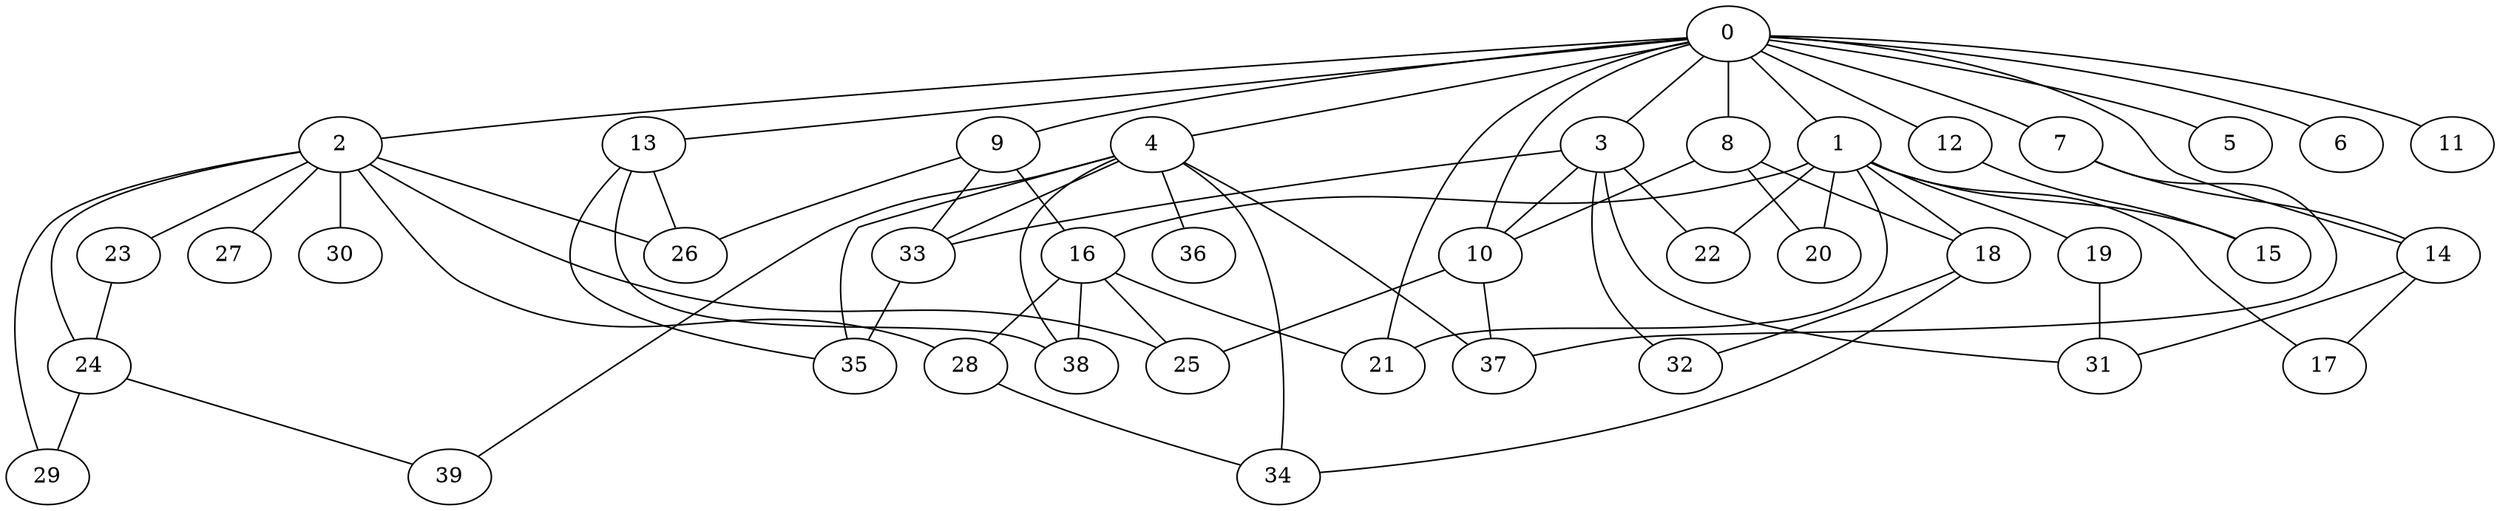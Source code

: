 
graph graphname {
    0 -- 1
0 -- 2
0 -- 3
0 -- 4
0 -- 5
0 -- 6
0 -- 7
0 -- 8
0 -- 9
0 -- 10
0 -- 11
0 -- 12
0 -- 13
0 -- 14
0 -- 21
1 -- 15
1 -- 16
1 -- 17
1 -- 18
1 -- 19
1 -- 20
1 -- 21
1 -- 22
2 -- 23
2 -- 24
2 -- 25
2 -- 26
2 -- 27
2 -- 28
2 -- 29
2 -- 30
3 -- 32
3 -- 33
3 -- 31
3 -- 10
3 -- 22
4 -- 34
4 -- 35
4 -- 36
4 -- 37
4 -- 38
4 -- 39
4 -- 33
7 -- 37
7 -- 14
8 -- 10
8 -- 20
8 -- 18
9 -- 26
9 -- 33
9 -- 16
10 -- 37
10 -- 25
12 -- 15
13 -- 26
13 -- 35
13 -- 38
14 -- 17
14 -- 31
16 -- 28
16 -- 21
16 -- 25
16 -- 38
18 -- 34
18 -- 32
19 -- 31
23 -- 24
24 -- 39
24 -- 29
28 -- 34
33 -- 35

}
